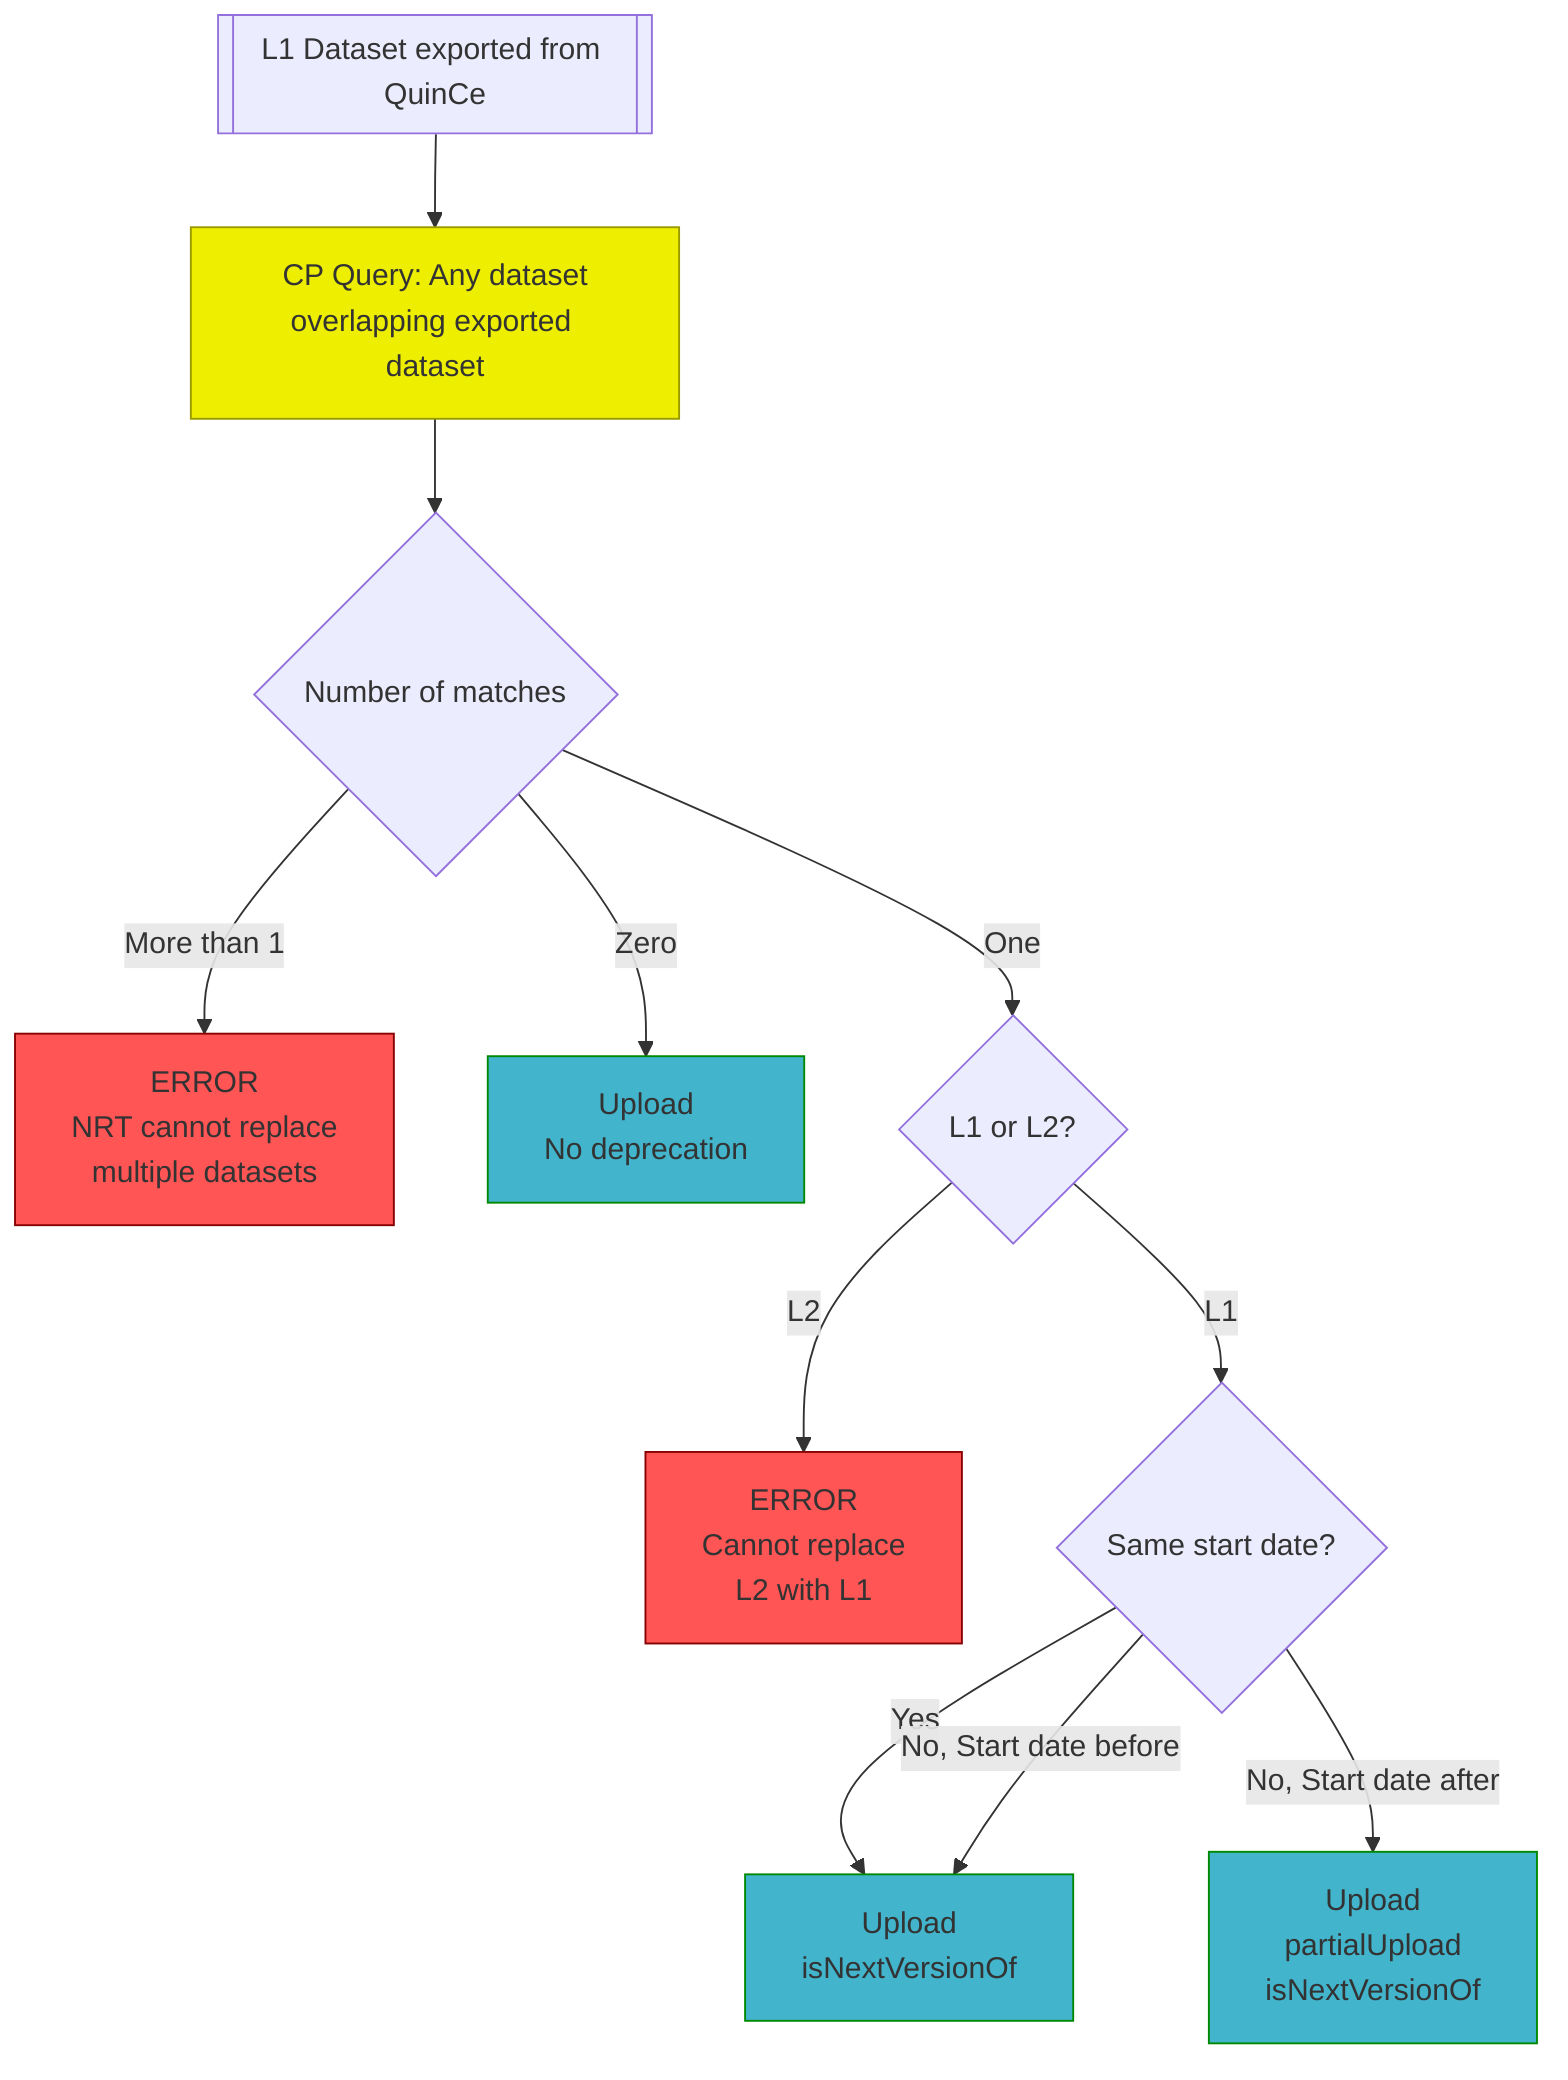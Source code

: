flowchart TD
  exported[[L1 Dataset exported from QuinCe]]
  q_existing[CP Query: Any dataset<br>overlapping exported dataset]:::query
  existing_count{Number of matches}
  error1[ERROR<br>NRT cannot replace<br>multiple datasets]:::error
  upload_no_link[Upload<br>No deprecation]:::upload
  l1_l2{L1 or L2?}
  error2[ERROR<br>Cannot replace<br>L2 with L1]:::error
  same_start{Same start date?}
  upload_nextver[Upload<br>isNextVersionOf]:::upload
  upload_partial[Upload<br>partialUpload<br>isNextVersionOf]:::upload

  exported-->q_existing
  q_existing-->existing_count

  existing_count-->|Zero|upload_no_link
  existing_count-->|More than 1|error1

  existing_count-->|One|l1_l2
  l1_l2-->|L1|same_start
  l1_l2-->|L2|error2
  same_start-->|Yes|upload_nextver
  same_start-->|No, Start date before|upload_nextver
  same_start-->|No, Start date after|upload_partial

  classDef upload fill:#42b4cb,stroke:#080
  classDef error fill:#f55,stroke:#800
  classDef query fill:#ee0,stroke:#990